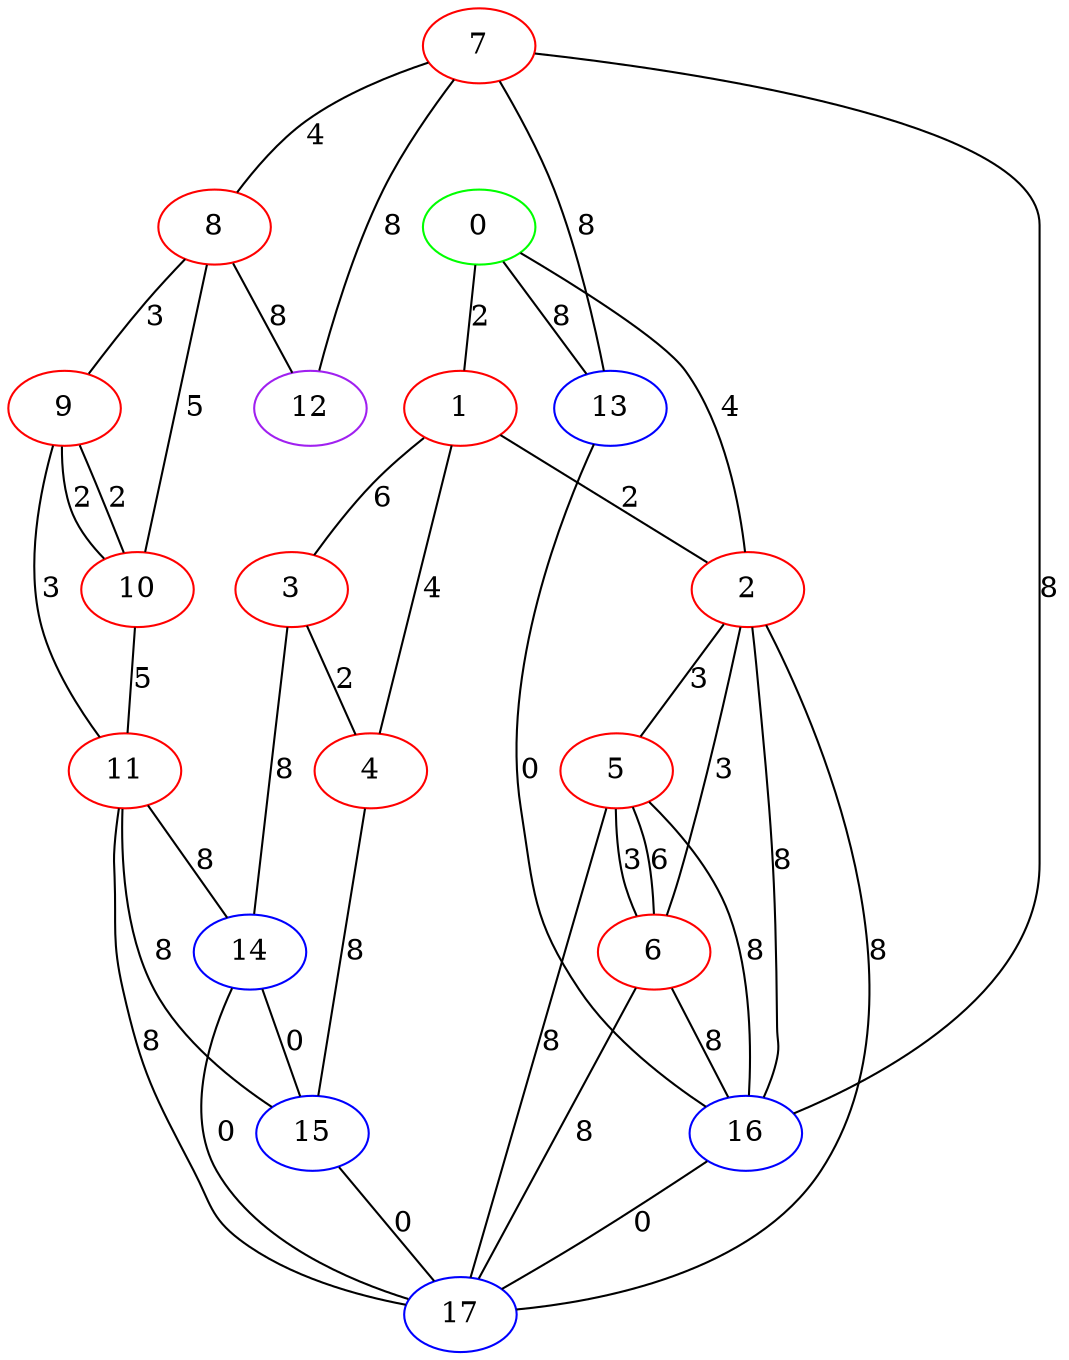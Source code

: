 graph "" {
0 [color=green, weight=2];
1 [color=red, weight=1];
2 [color=red, weight=1];
3 [color=red, weight=1];
4 [color=red, weight=1];
5 [color=red, weight=1];
6 [color=red, weight=1];
7 [color=red, weight=1];
8 [color=red, weight=1];
9 [color=red, weight=1];
10 [color=red, weight=1];
11 [color=red, weight=1];
12 [color=purple, weight=4];
13 [color=blue, weight=3];
14 [color=blue, weight=3];
15 [color=blue, weight=3];
16 [color=blue, weight=3];
17 [color=blue, weight=3];
0 -- 1  [key=0, label=2];
0 -- 2  [key=0, label=4];
0 -- 13  [key=0, label=8];
1 -- 2  [key=0, label=2];
1 -- 3  [key=0, label=6];
1 -- 4  [key=0, label=4];
2 -- 5  [key=0, label=3];
2 -- 6  [key=0, label=3];
2 -- 16  [key=0, label=8];
2 -- 17  [key=0, label=8];
3 -- 4  [key=0, label=2];
3 -- 14  [key=0, label=8];
4 -- 15  [key=0, label=8];
5 -- 16  [key=0, label=8];
5 -- 17  [key=0, label=8];
5 -- 6  [key=0, label=6];
5 -- 6  [key=1, label=3];
6 -- 16  [key=0, label=8];
6 -- 17  [key=0, label=8];
7 -- 8  [key=0, label=4];
7 -- 16  [key=0, label=8];
7 -- 12  [key=0, label=8];
7 -- 13  [key=0, label=8];
8 -- 9  [key=0, label=3];
8 -- 10  [key=0, label=5];
8 -- 12  [key=0, label=8];
9 -- 10  [key=0, label=2];
9 -- 10  [key=1, label=2];
9 -- 11  [key=0, label=3];
10 -- 11  [key=0, label=5];
11 -- 17  [key=0, label=8];
11 -- 14  [key=0, label=8];
11 -- 15  [key=0, label=8];
13 -- 16  [key=0, label=0];
14 -- 17  [key=0, label=0];
14 -- 15  [key=0, label=0];
15 -- 17  [key=0, label=0];
16 -- 17  [key=0, label=0];
}
